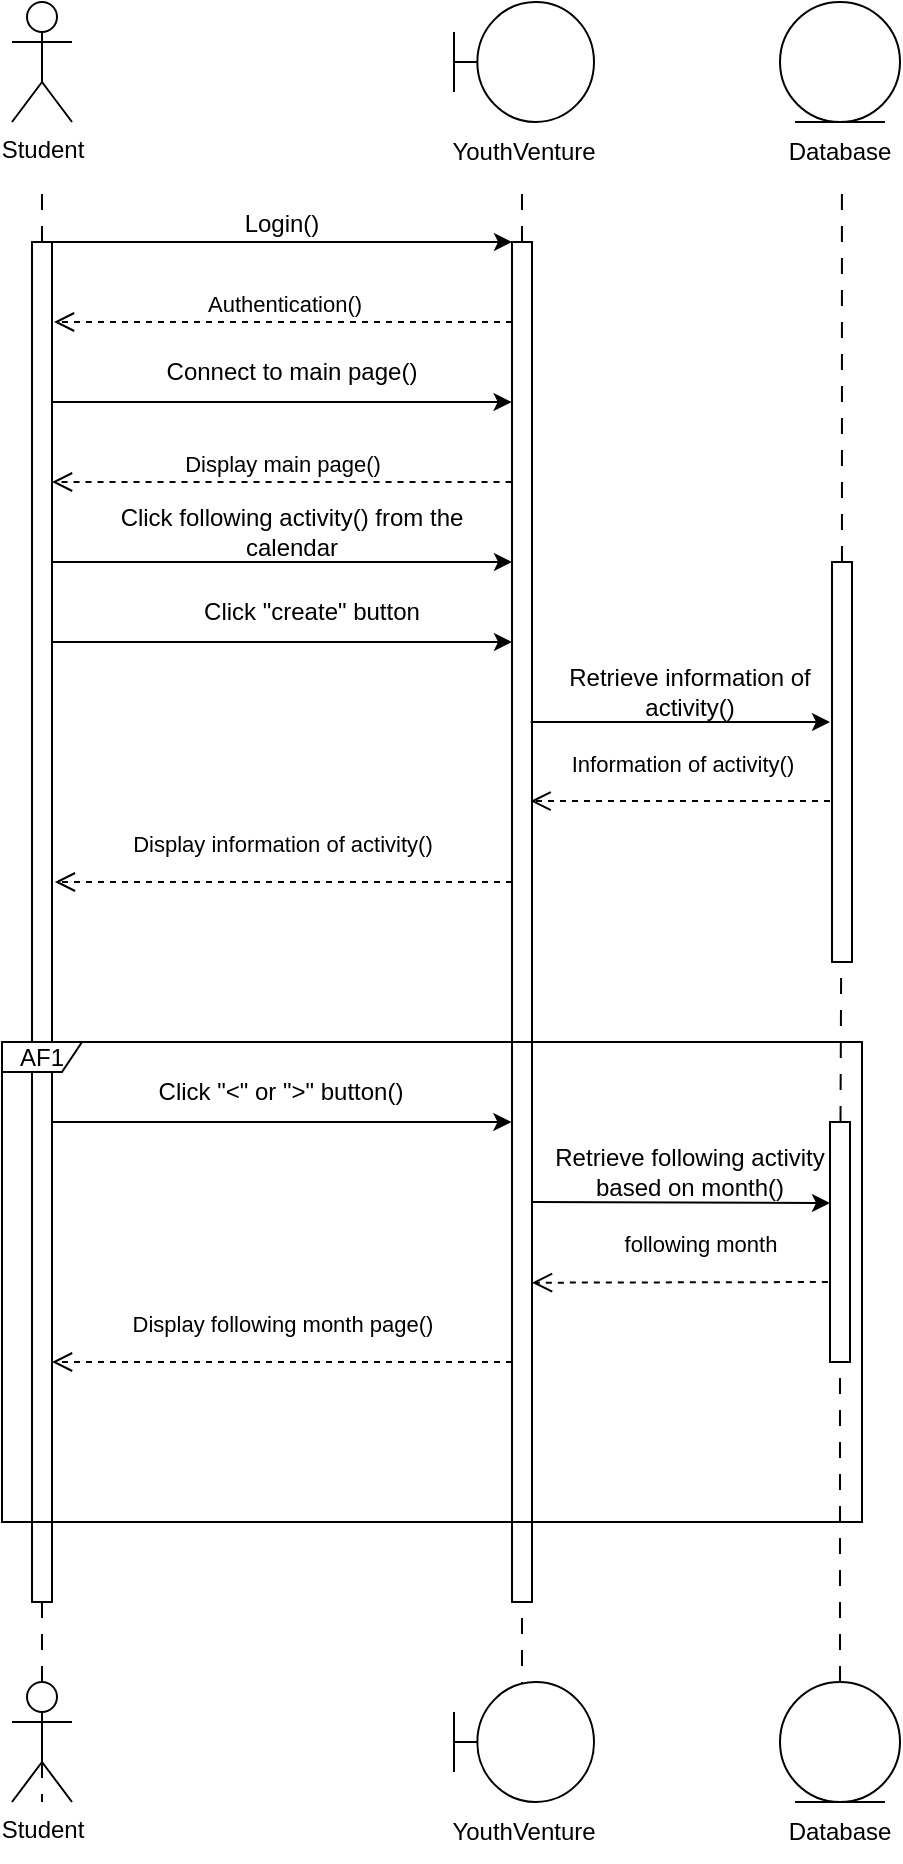 <mxfile version="22.1.3" type="github">
  <diagram name="Page-1" id="J7j7B-c2FwXUvO951Rl7">
    <mxGraphModel dx="1050" dy="574" grid="1" gridSize="10" guides="1" tooltips="1" connect="1" arrows="1" fold="1" page="1" pageScale="1" pageWidth="850" pageHeight="1100" math="0" shadow="0">
      <root>
        <mxCell id="0" />
        <mxCell id="1" parent="0" />
        <mxCell id="KXjiVAIvMRZ552SahkC5-2" value="Student" style="shape=umlActor;verticalLabelPosition=bottom;verticalAlign=top;html=1;" parent="1" vertex="1">
          <mxGeometry x="65" y="80" width="30" height="60" as="geometry" />
        </mxCell>
        <mxCell id="KXjiVAIvMRZ552SahkC5-6" value="" style="group" parent="1" vertex="1" connectable="0">
          <mxGeometry x="286" y="80" width="70" height="90" as="geometry" />
        </mxCell>
        <mxCell id="KXjiVAIvMRZ552SahkC5-4" value="" style="shape=umlBoundary;whiteSpace=wrap;html=1;" parent="KXjiVAIvMRZ552SahkC5-6" vertex="1">
          <mxGeometry width="70" height="60" as="geometry" />
        </mxCell>
        <mxCell id="KXjiVAIvMRZ552SahkC5-5" value="YouthVenture" style="text;html=1;strokeColor=none;fillColor=none;align=center;verticalAlign=middle;whiteSpace=wrap;rounded=0;" parent="KXjiVAIvMRZ552SahkC5-6" vertex="1">
          <mxGeometry x="5" y="60" width="60" height="30" as="geometry" />
        </mxCell>
        <mxCell id="KXjiVAIvMRZ552SahkC5-7" value="" style="ellipse;shape=umlEntity;whiteSpace=wrap;html=1;" parent="1" vertex="1">
          <mxGeometry x="449" y="80" width="60" height="60" as="geometry" />
        </mxCell>
        <mxCell id="KXjiVAIvMRZ552SahkC5-8" value="Database" style="text;html=1;strokeColor=none;fillColor=none;align=center;verticalAlign=middle;whiteSpace=wrap;rounded=0;" parent="1" vertex="1">
          <mxGeometry x="449" y="140" width="60" height="30" as="geometry" />
        </mxCell>
        <mxCell id="KXjiVAIvMRZ552SahkC5-9" value="" style="endArrow=none;dashed=1;html=1;rounded=0;strokeWidth=1;dashPattern=8 8;" parent="1" source="KXjiVAIvMRZ552SahkC5-14" edge="1">
          <mxGeometry width="50" height="50" relative="1" as="geometry">
            <mxPoint x="79.5" y="670" as="sourcePoint" />
            <mxPoint x="80" y="170" as="targetPoint" />
          </mxGeometry>
        </mxCell>
        <mxCell id="KXjiVAIvMRZ552SahkC5-11" value="" style="endArrow=none;dashed=1;html=1;rounded=0;strokeWidth=1;dashPattern=8 8;" parent="1" source="KXjiVAIvMRZ552SahkC5-16" edge="1">
          <mxGeometry width="50" height="50" relative="1" as="geometry">
            <mxPoint x="320.74" y="670" as="sourcePoint" />
            <mxPoint x="320" y="170" as="targetPoint" />
          </mxGeometry>
        </mxCell>
        <mxCell id="KXjiVAIvMRZ552SahkC5-12" value="" style="endArrow=none;dashed=1;html=1;rounded=0;strokeWidth=1;dashPattern=8 8;entryX=0.516;entryY=1.043;entryDx=0;entryDy=0;entryPerimeter=0;" parent="1" source="KXjiVAIvMRZ552SahkC5-31" target="KXjiVAIvMRZ552SahkC5-8" edge="1">
          <mxGeometry width="50" height="50" relative="1" as="geometry">
            <mxPoint x="478.74" y="670" as="sourcePoint" />
            <mxPoint x="478.74" y="170" as="targetPoint" />
          </mxGeometry>
        </mxCell>
        <mxCell id="KXjiVAIvMRZ552SahkC5-15" value="" style="endArrow=none;dashed=1;html=1;rounded=0;strokeWidth=1;dashPattern=8 8;" parent="1" target="KXjiVAIvMRZ552SahkC5-14" edge="1" source="KXjiVAIvMRZ552SahkC5-62">
          <mxGeometry width="50" height="50" relative="1" as="geometry">
            <mxPoint x="80" y="960" as="sourcePoint" />
            <mxPoint x="79.5" y="170" as="targetPoint" />
          </mxGeometry>
        </mxCell>
        <mxCell id="KXjiVAIvMRZ552SahkC5-14" value="" style="rounded=0;whiteSpace=wrap;html=1;" parent="1" vertex="1">
          <mxGeometry x="75" y="200" width="10" height="680" as="geometry" />
        </mxCell>
        <mxCell id="KXjiVAIvMRZ552SahkC5-17" value="" style="endArrow=none;dashed=1;html=1;rounded=0;strokeWidth=1;dashPattern=8 8;" parent="1" target="KXjiVAIvMRZ552SahkC5-16" edge="1">
          <mxGeometry width="50" height="50" relative="1" as="geometry">
            <mxPoint x="320" y="960" as="sourcePoint" />
            <mxPoint x="320.74" y="170" as="targetPoint" />
          </mxGeometry>
        </mxCell>
        <mxCell id="KXjiVAIvMRZ552SahkC5-16" value="" style="rounded=0;whiteSpace=wrap;html=1;" parent="1" vertex="1">
          <mxGeometry x="315" y="200" width="10" height="680" as="geometry" />
        </mxCell>
        <mxCell id="KXjiVAIvMRZ552SahkC5-19" value="" style="endArrow=classic;html=1;rounded=0;exitX=1;exitY=0;exitDx=0;exitDy=0;entryX=0;entryY=0;entryDx=0;entryDy=0;" parent="1" source="KXjiVAIvMRZ552SahkC5-14" target="KXjiVAIvMRZ552SahkC5-16" edge="1">
          <mxGeometry width="50" height="50" relative="1" as="geometry">
            <mxPoint x="270" y="390" as="sourcePoint" />
            <mxPoint x="320" y="340" as="targetPoint" />
          </mxGeometry>
        </mxCell>
        <mxCell id="KXjiVAIvMRZ552SahkC5-20" value="Login()" style="text;html=1;strokeColor=none;fillColor=none;align=center;verticalAlign=middle;whiteSpace=wrap;rounded=0;" parent="1" vertex="1">
          <mxGeometry x="170" y="176" width="60" height="30" as="geometry" />
        </mxCell>
        <mxCell id="KXjiVAIvMRZ552SahkC5-25" value="Authentication()" style="html=1;verticalAlign=bottom;endArrow=open;dashed=1;endSize=8;curved=0;rounded=0;entryX=1.019;entryY=0.055;entryDx=0;entryDy=0;entryPerimeter=0;movable=1;resizable=1;rotatable=1;deletable=1;editable=1;locked=0;connectable=1;exitX=-0.081;exitY=0.055;exitDx=0;exitDy=0;exitPerimeter=0;" parent="1" edge="1">
          <mxGeometry x="-0.002" relative="1" as="geometry">
            <mxPoint x="86.0" y="240.0" as="targetPoint" />
            <mxPoint x="315.0" y="240.0" as="sourcePoint" />
            <mxPoint as="offset" />
          </mxGeometry>
        </mxCell>
        <mxCell id="KXjiVAIvMRZ552SahkC5-26" value="" style="endArrow=classic;html=1;rounded=0;exitX=1.019;exitY=0.109;exitDx=0;exitDy=0;exitPerimeter=0;movable=1;resizable=1;rotatable=1;deletable=1;editable=1;locked=0;connectable=1;entryX=-0.019;entryY=0.109;entryDx=0;entryDy=0;entryPerimeter=0;" parent="1" edge="1">
          <mxGeometry width="50" height="50" relative="1" as="geometry">
            <mxPoint x="85.19" y="280" as="sourcePoint" />
            <mxPoint x="314.81" y="280" as="targetPoint" />
          </mxGeometry>
        </mxCell>
        <mxCell id="KXjiVAIvMRZ552SahkC5-27" value="Connect to main page()" style="text;html=1;strokeColor=none;fillColor=none;align=center;verticalAlign=middle;whiteSpace=wrap;rounded=0;movable=1;resizable=1;rotatable=1;deletable=1;editable=1;locked=0;connectable=1;" parent="1" vertex="1">
          <mxGeometry x="135" y="250" width="140" height="30" as="geometry" />
        </mxCell>
        <mxCell id="KXjiVAIvMRZ552SahkC5-28" value="Display main page()" style="html=1;verticalAlign=bottom;endArrow=open;dashed=1;endSize=8;curved=0;rounded=0;entryX=1.004;entryY=0.164;entryDx=0;entryDy=0;entryPerimeter=0;movable=1;resizable=1;rotatable=1;deletable=1;editable=1;locked=0;connectable=1;exitX=-0.019;exitY=0.164;exitDx=0;exitDy=0;exitPerimeter=0;" parent="1" edge="1">
          <mxGeometry relative="1" as="geometry">
            <mxPoint x="85.0" y="320" as="targetPoint" />
            <mxPoint x="314.77" y="320" as="sourcePoint" />
          </mxGeometry>
        </mxCell>
        <mxCell id="KXjiVAIvMRZ552SahkC5-29" value="" style="endArrow=classic;html=1;rounded=0;exitX=0.997;exitY=0.219;exitDx=0;exitDy=0;entryX=-0.029;entryY=0.219;entryDx=0;entryDy=0;exitPerimeter=0;entryPerimeter=0;movable=1;resizable=1;rotatable=1;deletable=1;editable=1;locked=0;connectable=1;" parent="1" edge="1">
          <mxGeometry width="50" height="50" relative="1" as="geometry">
            <mxPoint x="85.26" y="360.0" as="sourcePoint" />
            <mxPoint x="315.0" y="360.0" as="targetPoint" />
          </mxGeometry>
        </mxCell>
        <mxCell id="KXjiVAIvMRZ552SahkC5-30" value="Click following activity() from the calendar" style="text;html=1;strokeColor=none;fillColor=none;align=center;verticalAlign=middle;whiteSpace=wrap;rounded=0;movable=1;resizable=1;rotatable=1;deletable=1;editable=1;locked=0;connectable=1;" parent="1" vertex="1">
          <mxGeometry x="95" y="330" width="220" height="30" as="geometry" />
        </mxCell>
        <mxCell id="KXjiVAIvMRZ552SahkC5-32" value="" style="endArrow=none;dashed=1;html=1;rounded=0;strokeWidth=1;dashPattern=8 8;" parent="1" source="KXjiVAIvMRZ552SahkC5-58" target="KXjiVAIvMRZ552SahkC5-31" edge="1">
          <mxGeometry width="50" height="50" relative="1" as="geometry">
            <mxPoint x="480" y="960" as="sourcePoint" />
            <mxPoint x="478.74" y="170" as="targetPoint" />
          </mxGeometry>
        </mxCell>
        <mxCell id="KXjiVAIvMRZ552SahkC5-31" value="" style="rounded=0;whiteSpace=wrap;html=1;" parent="1" vertex="1">
          <mxGeometry x="475" y="360" width="10" height="200" as="geometry" />
        </mxCell>
        <mxCell id="KXjiVAIvMRZ552SahkC5-33" value="" style="endArrow=classic;html=1;rounded=0;entryX=0;entryY=0;entryDx=0;entryDy=0;exitX=1.034;exitY=0.274;exitDx=0;exitDy=0;exitPerimeter=0;" parent="1" edge="1">
          <mxGeometry width="50" height="50" relative="1" as="geometry">
            <mxPoint x="324.34" y="440.02" as="sourcePoint" />
            <mxPoint x="474" y="440.0" as="targetPoint" />
          </mxGeometry>
        </mxCell>
        <mxCell id="KXjiVAIvMRZ552SahkC5-34" value="Retrieve information of activity()" style="text;html=1;strokeColor=none;fillColor=none;align=center;verticalAlign=middle;whiteSpace=wrap;rounded=0;" parent="1" vertex="1">
          <mxGeometry x="334" y="410" width="140" height="30" as="geometry" />
        </mxCell>
        <mxCell id="KXjiVAIvMRZ552SahkC5-42" value="Information of activity()" style="html=1;verticalAlign=bottom;endArrow=open;dashed=1;endSize=8;curved=0;rounded=0;exitX=0;exitY=1;exitDx=0;exitDy=0;entryX=1.028;entryY=0.548;entryDx=0;entryDy=0;entryPerimeter=0;" parent="1" edge="1">
          <mxGeometry x="-0.011" y="-10" relative="1" as="geometry">
            <mxPoint x="324.28" y="479.54" as="targetPoint" />
            <mxPoint x="474" y="479.5" as="sourcePoint" />
            <mxPoint as="offset" />
          </mxGeometry>
        </mxCell>
        <mxCell id="KXjiVAIvMRZ552SahkC5-43" value="Display information of activity()" style="html=1;verticalAlign=bottom;endArrow=open;dashed=1;endSize=8;curved=0;rounded=0;entryX=1.124;entryY=0.603;entryDx=0;entryDy=0;entryPerimeter=0;movable=1;resizable=1;rotatable=1;deletable=1;editable=1;locked=0;connectable=1;exitX=-0.018;exitY=0.603;exitDx=0;exitDy=0;exitPerimeter=0;" parent="1" edge="1">
          <mxGeometry x="0.006" y="-10" relative="1" as="geometry">
            <mxPoint x="86.42" y="520" as="targetPoint" />
            <mxPoint x="315.0" y="520" as="sourcePoint" />
            <mxPoint as="offset" />
          </mxGeometry>
        </mxCell>
        <mxCell id="KXjiVAIvMRZ552SahkC5-45" value="" style="endArrow=classic;html=1;rounded=0;exitX=1.02;exitY=0.712;exitDx=0;exitDy=0;exitPerimeter=0;entryX=-0.04;entryY=0.712;entryDx=0;entryDy=0;entryPerimeter=0;movable=1;resizable=1;rotatable=1;deletable=1;editable=1;locked=0;connectable=1;" parent="1" edge="1">
          <mxGeometry width="50" height="50" relative="1" as="geometry">
            <mxPoint x="85.3" y="640" as="sourcePoint" />
            <mxPoint x="314.7" y="640" as="targetPoint" />
          </mxGeometry>
        </mxCell>
        <mxCell id="KXjiVAIvMRZ552SahkC5-46" value="Click &quot;&amp;lt;&quot; or &quot;&amp;gt;&quot; button()" style="text;html=1;strokeColor=none;fillColor=none;align=center;verticalAlign=middle;whiteSpace=wrap;rounded=0;movable=1;resizable=1;rotatable=1;deletable=1;editable=1;locked=0;connectable=1;" parent="1" vertex="1">
          <mxGeometry x="120.38" y="610" width="159.24" height="30" as="geometry" />
        </mxCell>
        <mxCell id="KXjiVAIvMRZ552SahkC5-47" value="" style="endArrow=classic;html=1;rounded=0;entryX=0;entryY=0;entryDx=0;entryDy=0;movable=1;resizable=1;rotatable=1;deletable=1;editable=1;locked=0;connectable=1;exitX=1;exitY=0.739;exitDx=0;exitDy=0;exitPerimeter=0;" parent="1" edge="1">
          <mxGeometry width="50" height="50" relative="1" as="geometry">
            <mxPoint x="325" y="680" as="sourcePoint" />
            <mxPoint x="474" y="680.53" as="targetPoint" />
          </mxGeometry>
        </mxCell>
        <mxCell id="KXjiVAIvMRZ552SahkC5-48" value="Retrieve following activity based on month()" style="text;html=1;strokeColor=none;fillColor=none;align=center;verticalAlign=middle;whiteSpace=wrap;rounded=0;movable=1;resizable=1;rotatable=1;deletable=1;editable=1;locked=0;connectable=1;" parent="1" vertex="1">
          <mxGeometry x="334" y="650" width="140" height="30" as="geometry" />
        </mxCell>
        <mxCell id="KXjiVAIvMRZ552SahkC5-49" value="following month" style="html=1;verticalAlign=bottom;endArrow=open;dashed=1;endSize=8;curved=0;rounded=0;exitX=0;exitY=0.25;exitDx=0;exitDy=0;entryX=1.107;entryY=0.795;entryDx=0;entryDy=0;entryPerimeter=0;" parent="1" edge="1">
          <mxGeometry x="-0.139" y="-10" relative="1" as="geometry">
            <mxPoint x="325.0" y="720.35" as="targetPoint" />
            <mxPoint x="472.93" y="720" as="sourcePoint" />
            <mxPoint as="offset" />
          </mxGeometry>
        </mxCell>
        <mxCell id="KXjiVAIvMRZ552SahkC5-57" value="Display following month page()" style="html=1;verticalAlign=bottom;endArrow=open;dashed=1;endSize=8;curved=0;rounded=0;exitX=0;exitY=1;exitDx=0;exitDy=0;entryX=1;entryY=1;entryDx=0;entryDy=0;" parent="1" edge="1">
          <mxGeometry y="-10" relative="1" as="geometry">
            <mxPoint x="85" y="760" as="targetPoint" />
            <mxPoint x="315" y="760.0" as="sourcePoint" />
            <mxPoint as="offset" />
          </mxGeometry>
        </mxCell>
        <mxCell id="KXjiVAIvMRZ552SahkC5-59" value="" style="endArrow=none;dashed=1;html=1;rounded=0;strokeWidth=1;dashPattern=8 8;" parent="1" target="KXjiVAIvMRZ552SahkC5-58" edge="1" source="KXjiVAIvMRZ552SahkC5-66">
          <mxGeometry width="50" height="50" relative="1" as="geometry">
            <mxPoint x="480" y="960" as="sourcePoint" />
            <mxPoint x="480" y="600" as="targetPoint" />
          </mxGeometry>
        </mxCell>
        <mxCell id="KXjiVAIvMRZ552SahkC5-58" value="" style="rounded=0;whiteSpace=wrap;html=1;" parent="1" vertex="1">
          <mxGeometry x="474" y="640" width="10" height="120" as="geometry" />
        </mxCell>
        <mxCell id="KXjiVAIvMRZ552SahkC5-61" value="AF1" style="shape=umlFrame;whiteSpace=wrap;html=1;pointerEvents=0;width=40;height=15;" parent="1" vertex="1">
          <mxGeometry x="60" y="600" width="430" height="240" as="geometry" />
        </mxCell>
        <mxCell id="KXjiVAIvMRZ552SahkC5-63" value="" style="group" parent="1" vertex="1" connectable="0">
          <mxGeometry x="286" y="920" width="70" height="90" as="geometry" />
        </mxCell>
        <mxCell id="KXjiVAIvMRZ552SahkC5-64" value="" style="shape=umlBoundary;whiteSpace=wrap;html=1;" parent="KXjiVAIvMRZ552SahkC5-63" vertex="1">
          <mxGeometry width="70" height="60" as="geometry" />
        </mxCell>
        <mxCell id="KXjiVAIvMRZ552SahkC5-65" value="YouthVenture" style="text;html=1;strokeColor=none;fillColor=none;align=center;verticalAlign=middle;whiteSpace=wrap;rounded=0;" parent="KXjiVAIvMRZ552SahkC5-63" vertex="1">
          <mxGeometry x="5" y="60" width="60" height="30" as="geometry" />
        </mxCell>
        <mxCell id="KXjiVAIvMRZ552SahkC5-67" value="Database" style="text;html=1;strokeColor=none;fillColor=none;align=center;verticalAlign=middle;whiteSpace=wrap;rounded=0;" parent="1" vertex="1">
          <mxGeometry x="449" y="980" width="60" height="30" as="geometry" />
        </mxCell>
        <mxCell id="6cDNO66XDWPSfdBEwE4--4" value="Click &quot;create&quot; button" style="text;html=1;strokeColor=none;fillColor=none;align=center;verticalAlign=middle;whiteSpace=wrap;rounded=0;movable=1;resizable=1;rotatable=1;deletable=1;editable=1;locked=0;connectable=1;" parent="1" vertex="1">
          <mxGeometry x="105" y="370" width="220" height="30" as="geometry" />
        </mxCell>
        <mxCell id="6cDNO66XDWPSfdBEwE4--5" value="" style="endArrow=classic;html=1;rounded=0;exitX=1.019;exitY=0.109;exitDx=0;exitDy=0;exitPerimeter=0;movable=1;resizable=1;rotatable=1;deletable=1;editable=1;locked=0;connectable=1;entryX=-0.019;entryY=0.109;entryDx=0;entryDy=0;entryPerimeter=0;" parent="1" edge="1">
          <mxGeometry width="50" height="50" relative="1" as="geometry">
            <mxPoint x="85" y="400" as="sourcePoint" />
            <mxPoint x="315" y="400" as="targetPoint" />
          </mxGeometry>
        </mxCell>
        <mxCell id="OP1_KW03O0YiUZWjW9zB-3" value="" style="endArrow=none;dashed=1;html=1;rounded=0;strokeWidth=1;dashPattern=8 8;" edge="1" parent="1" target="KXjiVAIvMRZ552SahkC5-62">
          <mxGeometry width="50" height="50" relative="1" as="geometry">
            <mxPoint x="80" y="960" as="sourcePoint" />
            <mxPoint x="80" y="880" as="targetPoint" />
          </mxGeometry>
        </mxCell>
        <mxCell id="KXjiVAIvMRZ552SahkC5-62" value="Student" style="shape=umlActor;verticalLabelPosition=bottom;verticalAlign=top;html=1;" parent="1" vertex="1">
          <mxGeometry x="65" y="920" width="30" height="60" as="geometry" />
        </mxCell>
        <mxCell id="OP1_KW03O0YiUZWjW9zB-4" value="" style="endArrow=none;dashed=1;html=1;rounded=0;strokeWidth=1;dashPattern=8 8;" edge="1" parent="1" target="KXjiVAIvMRZ552SahkC5-66">
          <mxGeometry width="50" height="50" relative="1" as="geometry">
            <mxPoint x="480" y="960" as="sourcePoint" />
            <mxPoint x="479" y="760" as="targetPoint" />
          </mxGeometry>
        </mxCell>
        <mxCell id="KXjiVAIvMRZ552SahkC5-66" value="" style="ellipse;shape=umlEntity;whiteSpace=wrap;html=1;" parent="1" vertex="1">
          <mxGeometry x="449" y="920" width="60" height="60" as="geometry" />
        </mxCell>
      </root>
    </mxGraphModel>
  </diagram>
</mxfile>
